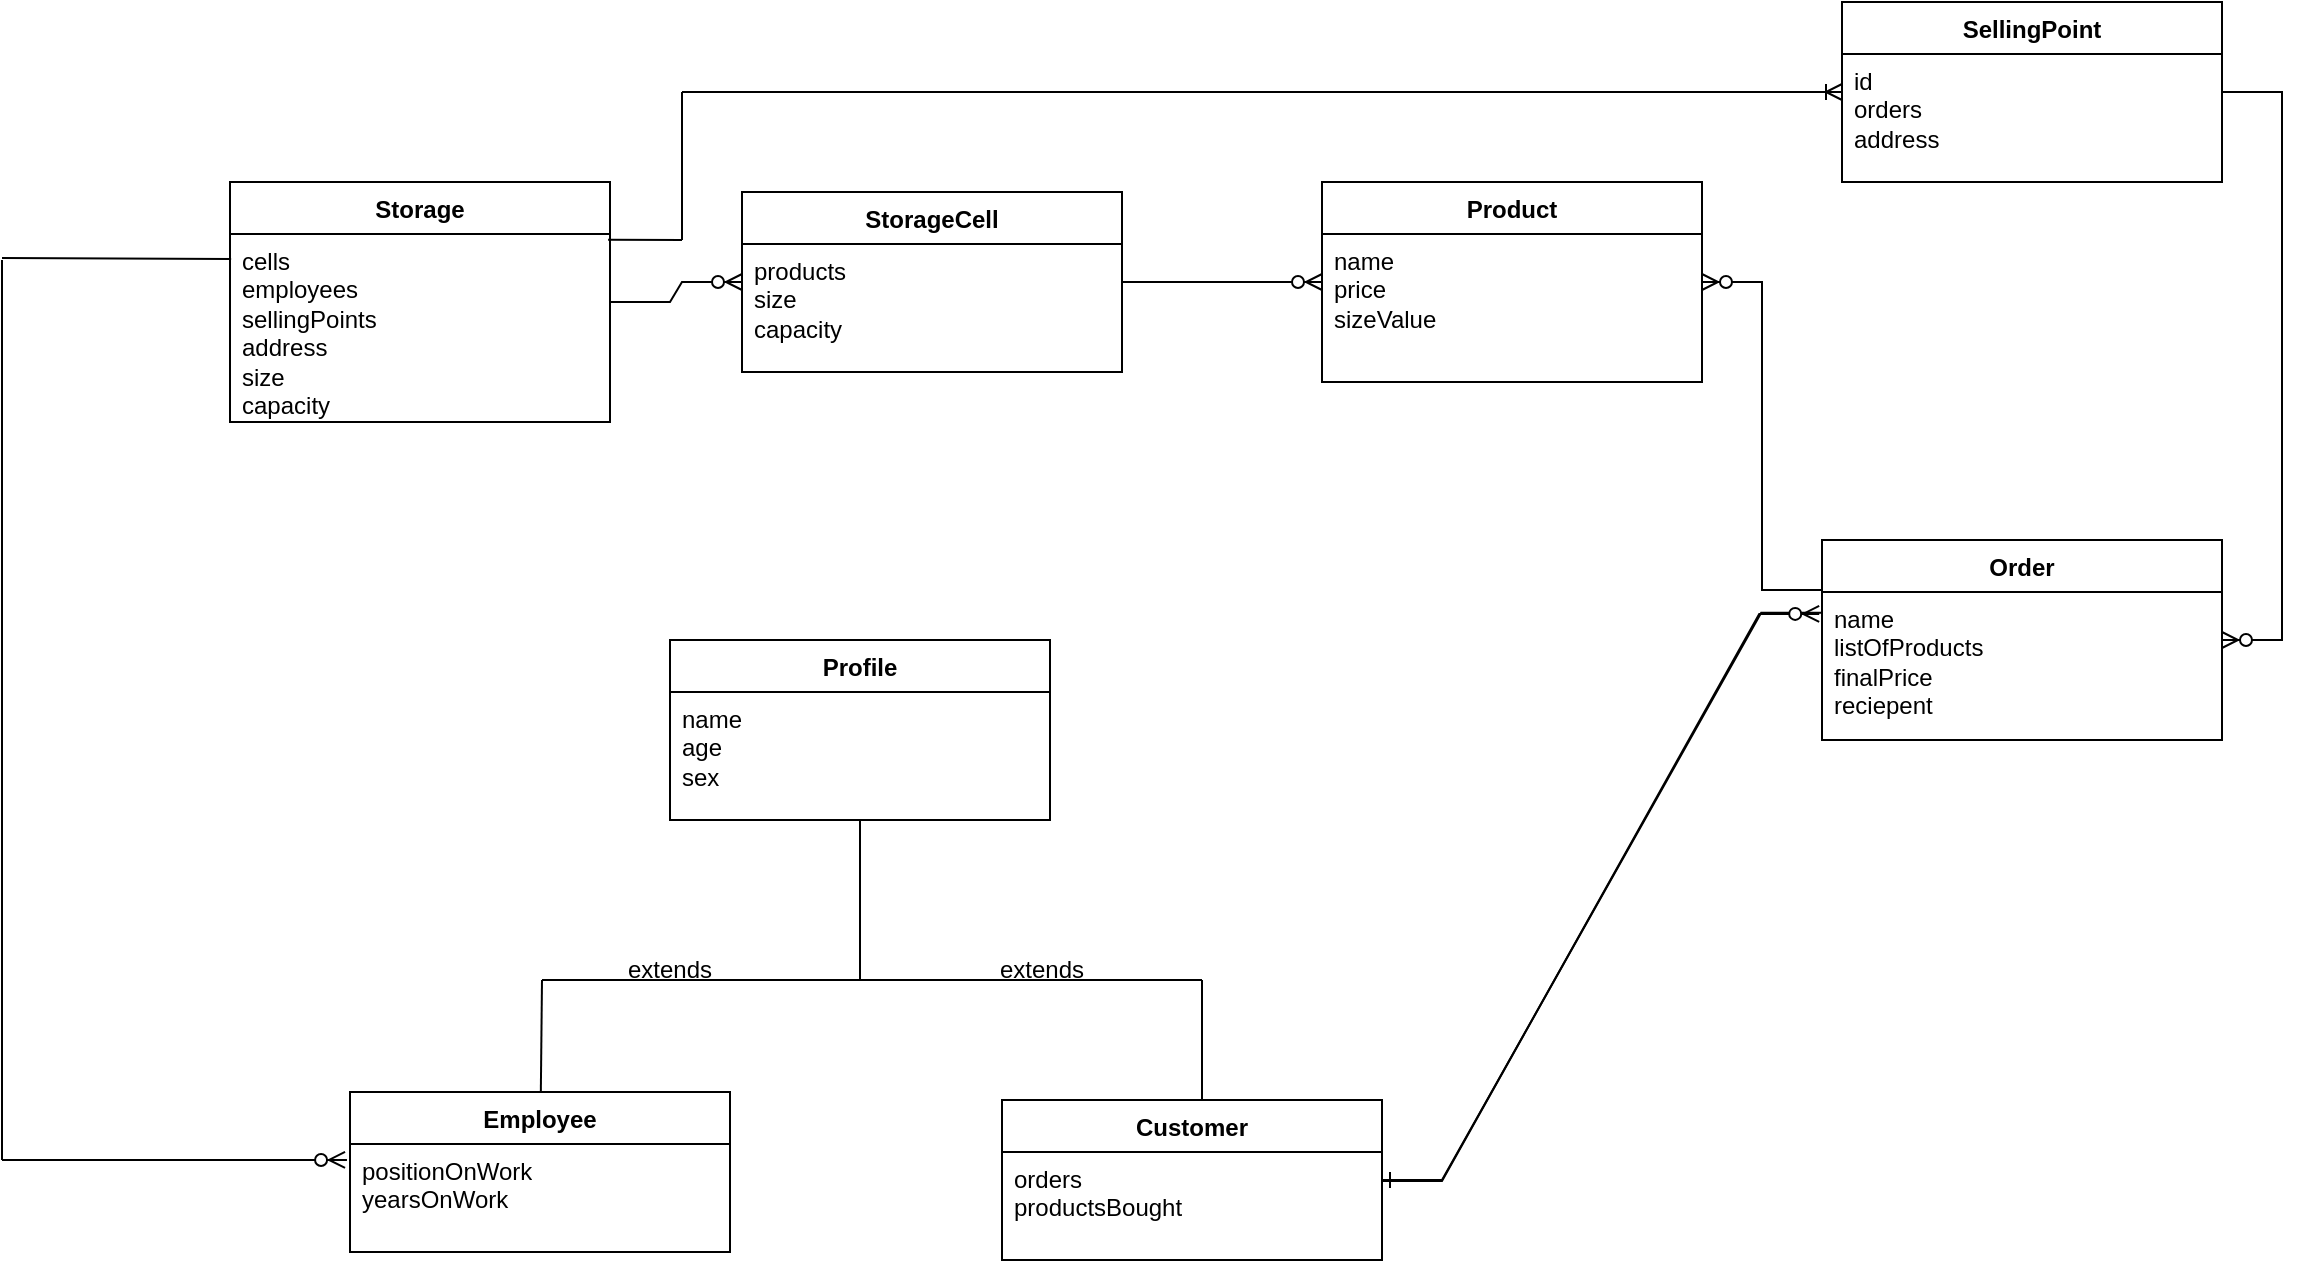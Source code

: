 <mxfile version="26.1.1">
  <diagram name="Страница — 1" id="aUuFIxmtIC7J3MyzgFtA">
    <mxGraphModel dx="1114" dy="757" grid="1" gridSize="10" guides="1" tooltips="1" connect="1" arrows="1" fold="1" page="1" pageScale="1" pageWidth="827" pageHeight="1169" background="#ffffff" math="0" shadow="0">
      <root>
        <mxCell id="0" />
        <mxCell id="1" parent="0" />
        <mxCell id="E-l-pfPNrgHjzhU0JwMa-19" value="" style="edgeStyle=entityRelationEdgeStyle;fontSize=12;html=1;endArrow=ERzeroToMany;endFill=1;rounded=0;" parent="1" source="UpxoAmuJfZNjGjD0mo9Q-1" target="UpxoAmuJfZNjGjD0mo9Q-5" edge="1">
          <mxGeometry width="100" height="100" relative="1" as="geometry">
            <mxPoint x="360" y="245.0" as="sourcePoint" />
            <mxPoint x="450" y="230.0" as="targetPoint" />
          </mxGeometry>
        </mxCell>
        <mxCell id="UpxoAmuJfZNjGjD0mo9Q-1" value="Storage" style="swimlane;fontStyle=1;align=center;verticalAlign=top;childLayout=stackLayout;horizontal=1;startSize=26;horizontalStack=0;resizeParent=1;resizeParentMax=0;resizeLast=0;collapsible=1;marginBottom=0;whiteSpace=wrap;html=1;" parent="1" vertex="1">
          <mxGeometry x="194" y="161" width="190" height="120" as="geometry" />
        </mxCell>
        <mxCell id="UpxoAmuJfZNjGjD0mo9Q-2" value="cells&lt;div&gt;employees&lt;/div&gt;&lt;div&gt;sellingPoints&lt;/div&gt;&lt;div&gt;address&lt;/div&gt;&lt;div&gt;size&lt;/div&gt;&lt;div&gt;capacity&lt;/div&gt;" style="text;strokeColor=none;fillColor=none;align=left;verticalAlign=top;spacingLeft=4;spacingRight=4;overflow=hidden;rotatable=0;points=[[0,0.5],[1,0.5]];portConstraint=eastwest;whiteSpace=wrap;html=1;" parent="UpxoAmuJfZNjGjD0mo9Q-1" vertex="1">
          <mxGeometry y="26" width="190" height="94" as="geometry" />
        </mxCell>
        <mxCell id="UpxoAmuJfZNjGjD0mo9Q-5" value="StorageCell" style="swimlane;fontStyle=1;align=center;verticalAlign=top;childLayout=stackLayout;horizontal=1;startSize=26;horizontalStack=0;resizeParent=1;resizeParentMax=0;resizeLast=0;collapsible=1;marginBottom=0;whiteSpace=wrap;html=1;" parent="1" vertex="1">
          <mxGeometry x="450" y="166" width="190" height="90" as="geometry" />
        </mxCell>
        <mxCell id="UpxoAmuJfZNjGjD0mo9Q-6" value="&lt;div&gt;&lt;span style=&quot;background-color: transparent; color: light-dark(rgb(0, 0, 0), rgb(255, 255, 255));&quot;&gt;products&lt;/span&gt;&lt;/div&gt;&lt;div&gt;size&lt;/div&gt;&lt;div&gt;capacity&lt;/div&gt;" style="text;strokeColor=none;fillColor=none;align=left;verticalAlign=top;spacingLeft=4;spacingRight=4;overflow=hidden;rotatable=0;points=[[0,0.5],[1,0.5]];portConstraint=eastwest;whiteSpace=wrap;html=1;" parent="UpxoAmuJfZNjGjD0mo9Q-5" vertex="1">
          <mxGeometry y="26" width="190" height="64" as="geometry" />
        </mxCell>
        <mxCell id="UpxoAmuJfZNjGjD0mo9Q-9" value="Product" style="swimlane;fontStyle=1;align=center;verticalAlign=top;childLayout=stackLayout;horizontal=1;startSize=26;horizontalStack=0;resizeParent=1;resizeParentMax=0;resizeLast=0;collapsible=1;marginBottom=0;whiteSpace=wrap;html=1;" parent="1" vertex="1">
          <mxGeometry x="740" y="161" width="190" height="100" as="geometry" />
        </mxCell>
        <mxCell id="UpxoAmuJfZNjGjD0mo9Q-10" value="&lt;div&gt;&lt;span style=&quot;background-color: transparent; color: light-dark(rgb(0, 0, 0), rgb(255, 255, 255));&quot;&gt;name&lt;/span&gt;&lt;/div&gt;&lt;div&gt;price&lt;/div&gt;&lt;div&gt;sizeValue&lt;/div&gt;" style="text;strokeColor=none;fillColor=none;align=left;verticalAlign=top;spacingLeft=4;spacingRight=4;overflow=hidden;rotatable=0;points=[[0,0.5],[1,0.5]];portConstraint=eastwest;whiteSpace=wrap;html=1;" parent="UpxoAmuJfZNjGjD0mo9Q-9" vertex="1">
          <mxGeometry y="26" width="190" height="74" as="geometry" />
        </mxCell>
        <mxCell id="UpxoAmuJfZNjGjD0mo9Q-13" value="" style="edgeStyle=entityRelationEdgeStyle;fontSize=12;html=1;endArrow=ERzeroToMany;endFill=1;rounded=0;" parent="1" source="UpxoAmuJfZNjGjD0mo9Q-5" target="UpxoAmuJfZNjGjD0mo9Q-9" edge="1">
          <mxGeometry width="100" height="100" relative="1" as="geometry">
            <mxPoint x="610" y="350" as="sourcePoint" />
            <mxPoint x="690" y="350" as="targetPoint" />
          </mxGeometry>
        </mxCell>
        <mxCell id="UpxoAmuJfZNjGjD0mo9Q-14" value="Profile" style="swimlane;fontStyle=1;align=center;verticalAlign=top;childLayout=stackLayout;horizontal=1;startSize=26;horizontalStack=0;resizeParent=1;resizeParentMax=0;resizeLast=0;collapsible=1;marginBottom=0;whiteSpace=wrap;html=1;" parent="1" vertex="1">
          <mxGeometry x="414" y="390" width="190" height="90" as="geometry" />
        </mxCell>
        <mxCell id="UpxoAmuJfZNjGjD0mo9Q-15" value="&lt;div&gt;name&lt;/div&gt;&lt;div&gt;age&lt;/div&gt;&lt;div&gt;sex&lt;/div&gt;" style="text;strokeColor=none;fillColor=none;align=left;verticalAlign=top;spacingLeft=4;spacingRight=4;overflow=hidden;rotatable=0;points=[[0,0.5],[1,0.5]];portConstraint=eastwest;whiteSpace=wrap;html=1;" parent="UpxoAmuJfZNjGjD0mo9Q-14" vertex="1">
          <mxGeometry y="26" width="190" height="64" as="geometry" />
        </mxCell>
        <mxCell id="UpxoAmuJfZNjGjD0mo9Q-18" value="Employee" style="swimlane;fontStyle=1;align=center;verticalAlign=top;childLayout=stackLayout;horizontal=1;startSize=26;horizontalStack=0;resizeParent=1;resizeParentMax=0;resizeLast=0;collapsible=1;marginBottom=0;whiteSpace=wrap;html=1;" parent="1" vertex="1">
          <mxGeometry x="254" y="616" width="190" height="80" as="geometry" />
        </mxCell>
        <mxCell id="UpxoAmuJfZNjGjD0mo9Q-19" value="&lt;div&gt;&lt;span style=&quot;background-color: transparent; color: light-dark(rgb(0, 0, 0), rgb(255, 255, 255));&quot;&gt;positionOnWork&lt;/span&gt;&lt;/div&gt;&lt;div&gt;&lt;span style=&quot;background-color: transparent; color: light-dark(rgb(0, 0, 0), rgb(255, 255, 255));&quot;&gt;yearsOnWork&lt;/span&gt;&lt;/div&gt;" style="text;strokeColor=none;fillColor=none;align=left;verticalAlign=top;spacingLeft=4;spacingRight=4;overflow=hidden;rotatable=0;points=[[0,0.5],[1,0.5]];portConstraint=eastwest;whiteSpace=wrap;html=1;" parent="UpxoAmuJfZNjGjD0mo9Q-18" vertex="1">
          <mxGeometry y="26" width="190" height="54" as="geometry" />
        </mxCell>
        <mxCell id="UpxoAmuJfZNjGjD0mo9Q-22" value="Customer" style="swimlane;fontStyle=1;align=center;verticalAlign=top;childLayout=stackLayout;horizontal=1;startSize=26;horizontalStack=0;resizeParent=1;resizeParentMax=0;resizeLast=0;collapsible=1;marginBottom=0;whiteSpace=wrap;html=1;" parent="1" vertex="1">
          <mxGeometry x="580" y="620" width="190" height="80" as="geometry" />
        </mxCell>
        <mxCell id="UpxoAmuJfZNjGjD0mo9Q-23" value="&lt;div&gt;orders&lt;/div&gt;productsBought" style="text;strokeColor=none;fillColor=none;align=left;verticalAlign=top;spacingLeft=4;spacingRight=4;overflow=hidden;rotatable=0;points=[[0,0.5],[1,0.5]];portConstraint=eastwest;whiteSpace=wrap;html=1;" parent="UpxoAmuJfZNjGjD0mo9Q-22" vertex="1">
          <mxGeometry y="26" width="190" height="54" as="geometry" />
        </mxCell>
        <mxCell id="UpxoAmuJfZNjGjD0mo9Q-26" value="" style="endArrow=none;html=1;rounded=0;" parent="1" source="UpxoAmuJfZNjGjD0mo9Q-14" edge="1">
          <mxGeometry relative="1" as="geometry">
            <mxPoint x="520" y="550" as="sourcePoint" />
            <mxPoint x="509" y="560" as="targetPoint" />
          </mxGeometry>
        </mxCell>
        <mxCell id="UpxoAmuJfZNjGjD0mo9Q-27" value="" style="endArrow=none;html=1;rounded=0;" parent="1" edge="1">
          <mxGeometry relative="1" as="geometry">
            <mxPoint x="510" y="560" as="sourcePoint" />
            <mxPoint x="680" y="560" as="targetPoint" />
          </mxGeometry>
        </mxCell>
        <mxCell id="UpxoAmuJfZNjGjD0mo9Q-28" value="" style="endArrow=none;html=1;rounded=0;" parent="1" edge="1">
          <mxGeometry relative="1" as="geometry">
            <mxPoint x="350" y="560" as="sourcePoint" />
            <mxPoint x="520" y="560" as="targetPoint" />
          </mxGeometry>
        </mxCell>
        <mxCell id="UpxoAmuJfZNjGjD0mo9Q-29" value="" style="endArrow=none;html=1;rounded=0;" parent="1" source="UpxoAmuJfZNjGjD0mo9Q-18" edge="1">
          <mxGeometry relative="1" as="geometry">
            <mxPoint x="220" y="520" as="sourcePoint" />
            <mxPoint x="350" y="560" as="targetPoint" />
          </mxGeometry>
        </mxCell>
        <mxCell id="UpxoAmuJfZNjGjD0mo9Q-37" value="SellingPoint" style="swimlane;fontStyle=1;align=center;verticalAlign=top;childLayout=stackLayout;horizontal=1;startSize=26;horizontalStack=0;resizeParent=1;resizeParentMax=0;resizeLast=0;collapsible=1;marginBottom=0;whiteSpace=wrap;html=1;" parent="1" vertex="1">
          <mxGeometry x="1000" y="71" width="190" height="90" as="geometry" />
        </mxCell>
        <mxCell id="UpxoAmuJfZNjGjD0mo9Q-38" value="&lt;div&gt;id&lt;/div&gt;orders&lt;div&gt;address&lt;/div&gt;" style="text;strokeColor=none;fillColor=none;align=left;verticalAlign=top;spacingLeft=4;spacingRight=4;overflow=hidden;rotatable=0;points=[[0,0.5],[1,0.5]];portConstraint=eastwest;whiteSpace=wrap;html=1;" parent="UpxoAmuJfZNjGjD0mo9Q-37" vertex="1">
          <mxGeometry y="26" width="190" height="64" as="geometry" />
        </mxCell>
        <mxCell id="UpxoAmuJfZNjGjD0mo9Q-41" value="Order" style="swimlane;fontStyle=1;align=center;verticalAlign=top;childLayout=stackLayout;horizontal=1;startSize=26;horizontalStack=0;resizeParent=1;resizeParentMax=0;resizeLast=0;collapsible=1;marginBottom=0;whiteSpace=wrap;html=1;" parent="1" vertex="1">
          <mxGeometry x="990" y="340" width="200" height="100" as="geometry" />
        </mxCell>
        <mxCell id="UpxoAmuJfZNjGjD0mo9Q-42" value="&lt;div&gt;name&lt;/div&gt;&lt;div&gt;listOfProducts&lt;/div&gt;&lt;div&gt;finalPrice&lt;/div&gt;&lt;div&gt;reciepent&lt;/div&gt;" style="text;strokeColor=none;fillColor=none;align=left;verticalAlign=top;spacingLeft=4;spacingRight=4;overflow=hidden;rotatable=0;points=[[0,0.5],[1,0.5]];portConstraint=eastwest;whiteSpace=wrap;html=1;" parent="UpxoAmuJfZNjGjD0mo9Q-41" vertex="1">
          <mxGeometry y="26" width="200" height="74" as="geometry" />
        </mxCell>
        <mxCell id="UpxoAmuJfZNjGjD0mo9Q-49" value="extends" style="text;html=1;align=center;verticalAlign=middle;whiteSpace=wrap;rounded=0;" parent="1" vertex="1">
          <mxGeometry x="384" y="540" width="60" height="30" as="geometry" />
        </mxCell>
        <mxCell id="UpxoAmuJfZNjGjD0mo9Q-50" value="extends" style="text;html=1;align=center;verticalAlign=middle;whiteSpace=wrap;rounded=0;" parent="1" vertex="1">
          <mxGeometry x="570" y="540" width="60" height="30" as="geometry" />
        </mxCell>
        <mxCell id="TI7CeiAkwzNS786zULBk-7" value="" style="edgeStyle=entityRelationEdgeStyle;fontSize=12;html=1;endArrow=ERzeroToMany;endFill=1;rounded=0;" parent="1" source="UpxoAmuJfZNjGjD0mo9Q-37" target="UpxoAmuJfZNjGjD0mo9Q-41" edge="1">
          <mxGeometry width="100" height="100" relative="1" as="geometry">
            <mxPoint x="1030" y="270" as="sourcePoint" />
            <mxPoint x="1130" y="170" as="targetPoint" />
          </mxGeometry>
        </mxCell>
        <mxCell id="TI7CeiAkwzNS786zULBk-8" value="" style="edgeStyle=entityRelationEdgeStyle;fontSize=12;html=1;endArrow=ERzeroToMany;endFill=1;rounded=0;exitX=0;exitY=0.25;exitDx=0;exitDy=0;" parent="1" source="UpxoAmuJfZNjGjD0mo9Q-41" target="UpxoAmuJfZNjGjD0mo9Q-9" edge="1">
          <mxGeometry width="100" height="100" relative="1" as="geometry">
            <mxPoint x="1010" y="290" as="sourcePoint" />
            <mxPoint x="1110" y="190" as="targetPoint" />
          </mxGeometry>
        </mxCell>
        <mxCell id="TI7CeiAkwzNS786zULBk-9" value="" style="edgeStyle=entityRelationEdgeStyle;fontSize=12;html=1;endArrow=ERone;endFill=1;rounded=0;exitX=-0.002;exitY=0.141;exitDx=0;exitDy=0;exitPerimeter=0;" parent="1" source="UpxoAmuJfZNjGjD0mo9Q-42" target="UpxoAmuJfZNjGjD0mo9Q-22" edge="1">
          <mxGeometry width="100" height="100" relative="1" as="geometry">
            <mxPoint x="700" y="435" as="sourcePoint" />
            <mxPoint x="800" y="335" as="targetPoint" />
          </mxGeometry>
        </mxCell>
        <mxCell id="TI7CeiAkwzNS786zULBk-10" value="" style="edgeStyle=entityRelationEdgeStyle;fontSize=12;html=1;endArrow=ERzeroToMany;endFill=1;rounded=0;entryX=-0.007;entryY=0.148;entryDx=0;entryDy=0;entryPerimeter=0;exitX=1;exitY=0.269;exitDx=0;exitDy=0;exitPerimeter=0;" parent="1" source="UpxoAmuJfZNjGjD0mo9Q-23" target="UpxoAmuJfZNjGjD0mo9Q-42" edge="1">
          <mxGeometry width="100" height="100" relative="1" as="geometry">
            <mxPoint x="700" y="470" as="sourcePoint" />
            <mxPoint x="800" y="370" as="targetPoint" />
          </mxGeometry>
        </mxCell>
        <mxCell id="TI7CeiAkwzNS786zULBk-17" value="" style="edgeStyle=entityRelationEdgeStyle;fontSize=12;html=1;endArrow=ERoneToMany;rounded=0;" parent="1" target="UpxoAmuJfZNjGjD0mo9Q-37" edge="1">
          <mxGeometry width="100" height="100" relative="1" as="geometry">
            <mxPoint x="420" y="116" as="sourcePoint" />
            <mxPoint x="550" y="40" as="targetPoint" />
          </mxGeometry>
        </mxCell>
        <mxCell id="TI7CeiAkwzNS786zULBk-18" value="" style="endArrow=none;html=1;rounded=0;" parent="1" edge="1">
          <mxGeometry relative="1" as="geometry">
            <mxPoint x="420" y="190" as="sourcePoint" />
            <mxPoint x="420" y="116" as="targetPoint" />
          </mxGeometry>
        </mxCell>
        <mxCell id="TI7CeiAkwzNS786zULBk-19" value="" style="endArrow=none;html=1;rounded=0;entryX=0.995;entryY=0.031;entryDx=0;entryDy=0;entryPerimeter=0;" parent="1" target="UpxoAmuJfZNjGjD0mo9Q-2" edge="1">
          <mxGeometry relative="1" as="geometry">
            <mxPoint x="420" y="190" as="sourcePoint" />
            <mxPoint x="380" y="100" as="targetPoint" />
          </mxGeometry>
        </mxCell>
        <mxCell id="TI7CeiAkwzNS786zULBk-22" value="" style="endArrow=none;html=1;rounded=0;exitX=0.003;exitY=0.133;exitDx=0;exitDy=0;exitPerimeter=0;" parent="1" source="UpxoAmuJfZNjGjD0mo9Q-2" edge="1">
          <mxGeometry relative="1" as="geometry">
            <mxPoint x="170" y="130" as="sourcePoint" />
            <mxPoint x="80" y="199" as="targetPoint" />
          </mxGeometry>
        </mxCell>
        <mxCell id="TI7CeiAkwzNS786zULBk-23" value="" style="endArrow=none;html=1;rounded=0;" parent="1" edge="1">
          <mxGeometry relative="1" as="geometry">
            <mxPoint x="80" y="200" as="sourcePoint" />
            <mxPoint x="80" y="650" as="targetPoint" />
          </mxGeometry>
        </mxCell>
        <mxCell id="TI7CeiAkwzNS786zULBk-25" value="" style="endArrow=none;html=1;rounded=0;entryX=-0.008;entryY=0.148;entryDx=0;entryDy=0;entryPerimeter=0;" parent="1" target="UpxoAmuJfZNjGjD0mo9Q-19" edge="1">
          <mxGeometry relative="1" as="geometry">
            <mxPoint x="80" y="650" as="sourcePoint" />
            <mxPoint x="250" y="740" as="targetPoint" />
          </mxGeometry>
        </mxCell>
        <mxCell id="TI7CeiAkwzNS786zULBk-26" value="" style="edgeStyle=entityRelationEdgeStyle;fontSize=12;html=1;endArrow=ERzeroToMany;endFill=1;rounded=0;entryX=-0.013;entryY=0.148;entryDx=0;entryDy=0;entryPerimeter=0;" parent="1" target="UpxoAmuJfZNjGjD0mo9Q-19" edge="1">
          <mxGeometry width="100" height="100" relative="1" as="geometry">
            <mxPoint x="100" y="650" as="sourcePoint" />
            <mxPoint x="270" y="470" as="targetPoint" />
          </mxGeometry>
        </mxCell>
        <mxCell id="TI7CeiAkwzNS786zULBk-27" value="" style="endArrow=none;html=1;rounded=0;" parent="1" edge="1">
          <mxGeometry relative="1" as="geometry">
            <mxPoint x="680" y="560" as="sourcePoint" />
            <mxPoint x="680" y="620" as="targetPoint" />
          </mxGeometry>
        </mxCell>
      </root>
    </mxGraphModel>
  </diagram>
</mxfile>
